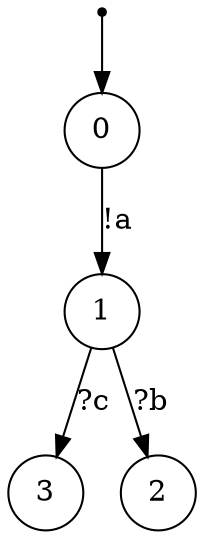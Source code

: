 digraph {
 node [shape=point] ENTRY
 node [shape=circle]
 ENTRY -> 0
0 -> 1 [label="!a"]
1 -> 3 [label="?c"]
1 -> 2 [label="?b"]
}
